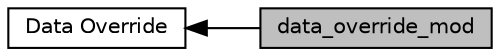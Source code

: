 digraph "data_override_mod"
{
  edge [fontname="Helvetica",fontsize="10",labelfontname="Helvetica",labelfontsize="10"];
  node [fontname="Helvetica",fontsize="10",shape=box];
  rankdir=LR;
  Node1 [label="data_override_mod",height=0.2,width=0.4,color="black", fillcolor="grey75", style="filled", fontcolor="black",tooltip="Routines to get data in a file whose path is described in a user-provided data_table and do spatial a..."];
  Node2 [label="Data Override",height=0.2,width=0.4,color="black", fillcolor="white", style="filled",URL="$group__data__override.html",tooltip="Modules and associated files in the data_override directory."];
  Node2->Node1 [shape=plaintext, dir="back", style="solid"];
}
